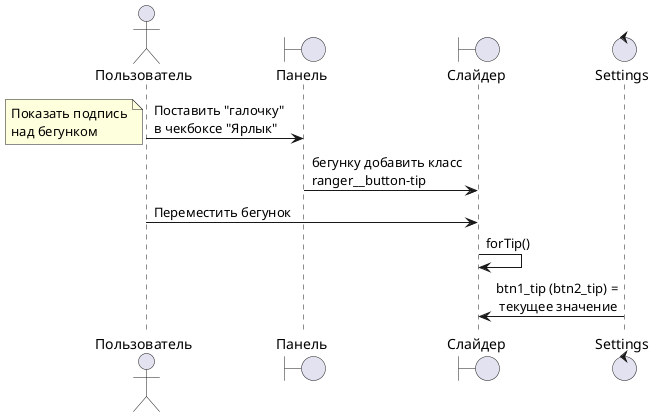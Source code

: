 @startuml
actor Пользователь
boundary Панель
boundary Слайдер
control Settings

Пользователь -> Панель : Поставить "галочку" \nв чекбоксе "Ярлык"
note left
Показать подпись
над бегунком
end note 
Панель -> Слайдер : бегунку добавить класс\nranger__button-tip
Пользователь -> Слайдер : Переместить бегунок
Слайдер -> Слайдер : forTip()
Слайдер <- Settings : btn1_tip (btn2_tip) =\n текущее значение

@enduml